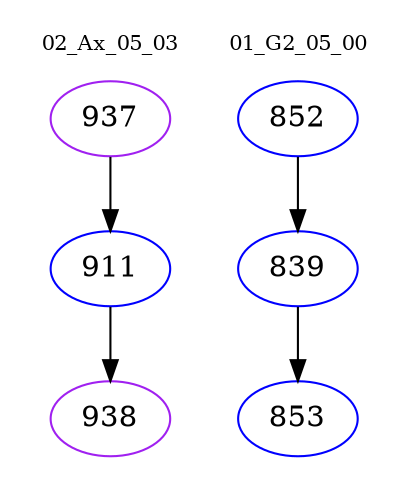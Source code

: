 digraph{
subgraph cluster_0 {
color = white
label = "02_Ax_05_03";
fontsize=10;
T0_937 [label="937", color="purple"]
T0_937 -> T0_911 [color="black"]
T0_911 [label="911", color="blue"]
T0_911 -> T0_938 [color="black"]
T0_938 [label="938", color="purple"]
}
subgraph cluster_1 {
color = white
label = "01_G2_05_00";
fontsize=10;
T1_852 [label="852", color="blue"]
T1_852 -> T1_839 [color="black"]
T1_839 [label="839", color="blue"]
T1_839 -> T1_853 [color="black"]
T1_853 [label="853", color="blue"]
}
}
